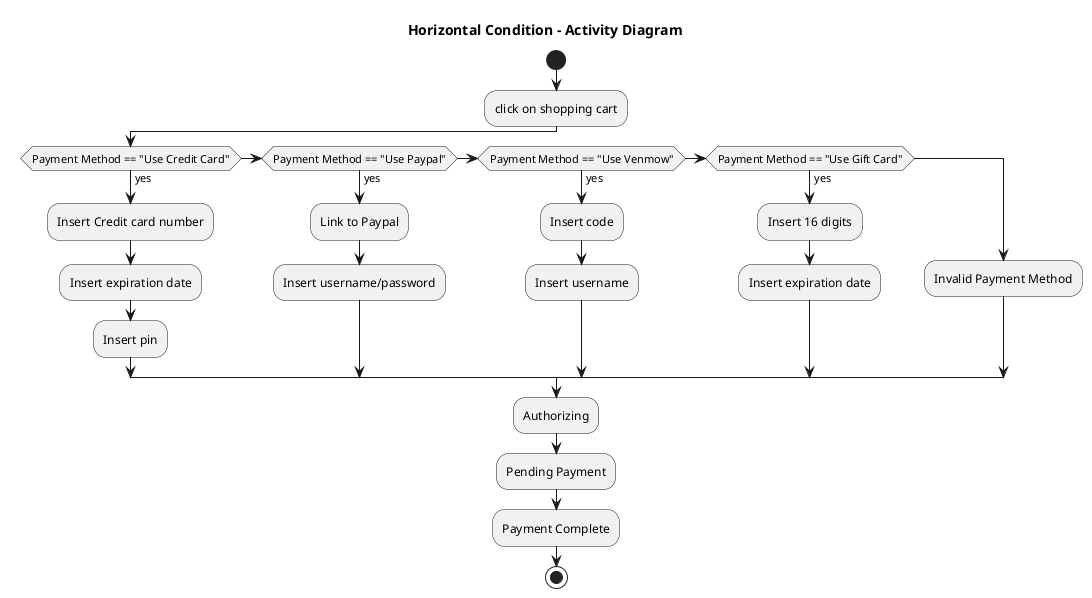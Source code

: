 @startuml Horizontal_Condition

title Horizontal Condition - Activity Diagram

start

:click on shopping cart;

if (Payment Method == "Use Credit Card") then (yes)
  :Insert Credit card number;
  :Insert expiration date;
  :Insert pin;
elseif (Payment Method == "Use Paypal") then (yes)
  :Link to Paypal;
  :Insert username/password;
elseif (Payment Method == "Use Venmow") then (yes)
  :Insert code;
  :Insert username;
elseif (Payment Method == "Use Gift Card") then (yes)
  :Insert 16 digits;
  :Insert expiration date;
else
  :Invalid Payment Method;
endif

:Authorizing;
:Pending Payment;
:Payment Complete;

stop

@enduml